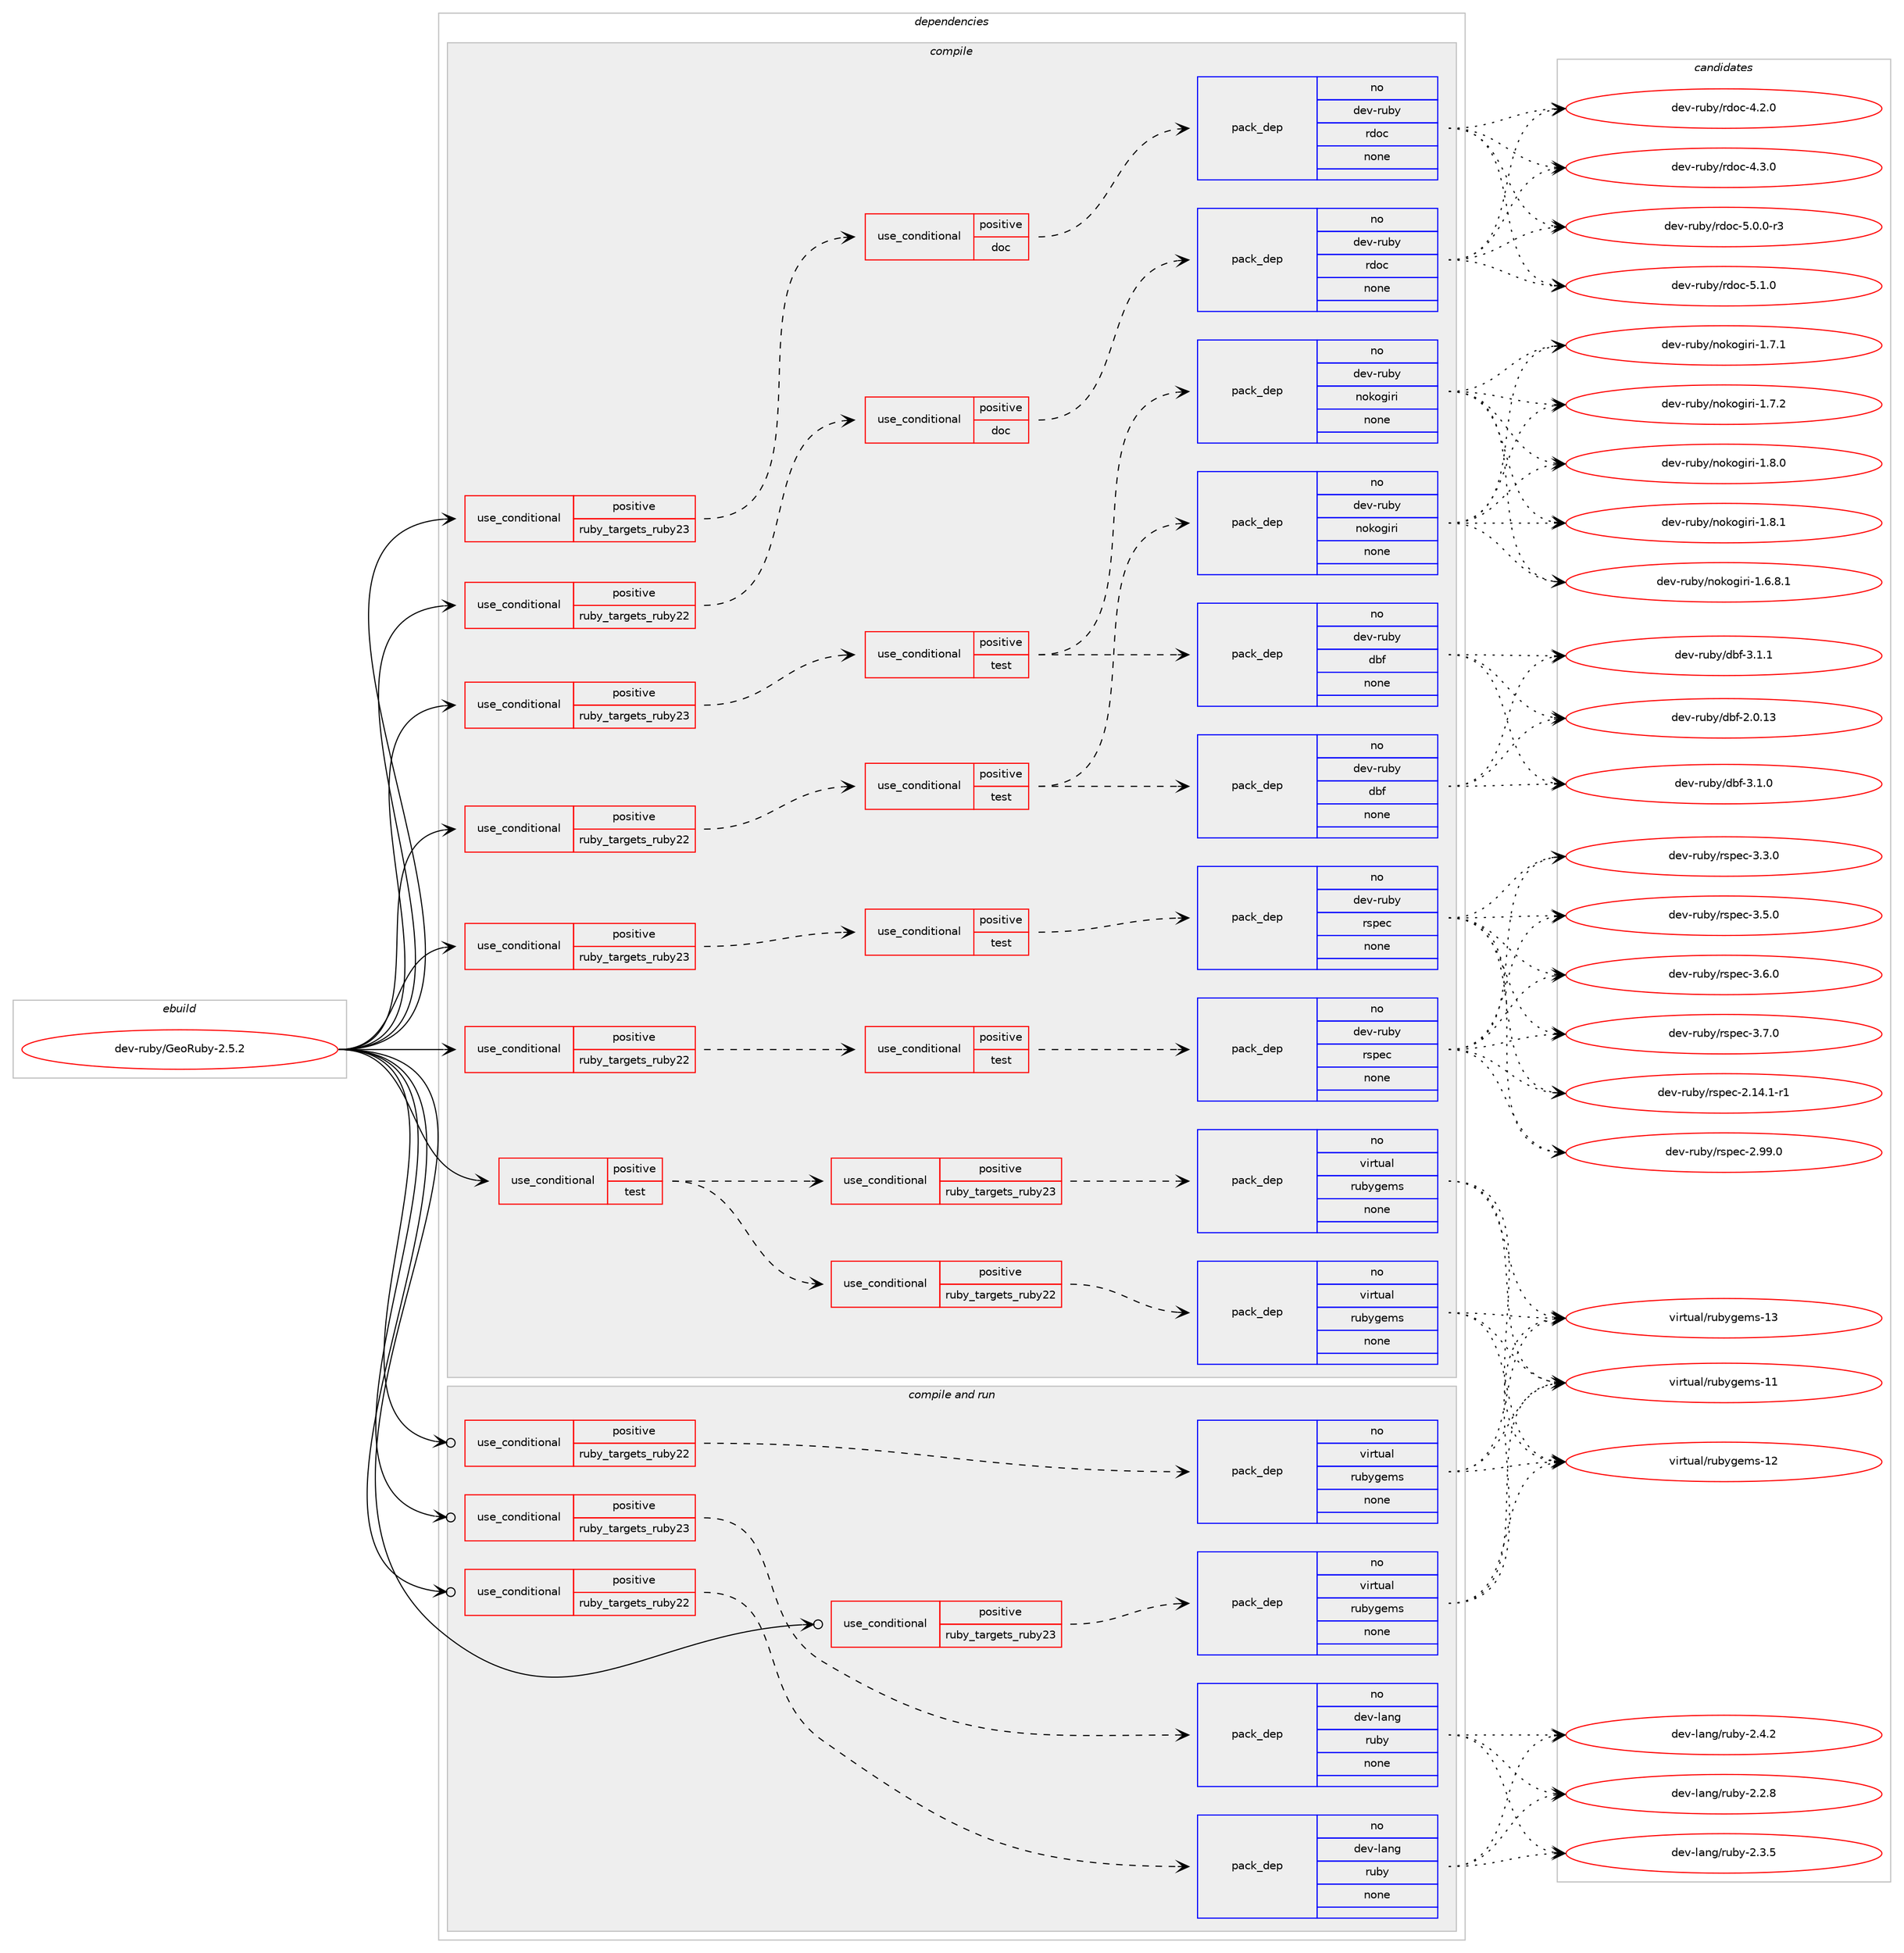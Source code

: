 digraph prolog {

# *************
# Graph options
# *************

newrank=true;
concentrate=true;
compound=true;
graph [rankdir=LR,fontname=Helvetica,fontsize=10,ranksep=1.5];#, ranksep=2.5, nodesep=0.2];
edge  [arrowhead=vee];
node  [fontname=Helvetica,fontsize=10];

# **********
# The ebuild
# **********

subgraph cluster_leftcol {
color=gray;
rank=same;
label=<<i>ebuild</i>>;
id [label="dev-ruby/GeoRuby-2.5.2", color=red, width=4, href="../dev-ruby/GeoRuby-2.5.2.svg"];
}

# ****************
# The dependencies
# ****************

subgraph cluster_midcol {
color=gray;
label=<<i>dependencies</i>>;
subgraph cluster_compile {
fillcolor="#eeeeee";
style=filled;
label=<<i>compile</i>>;
subgraph cond48207 {
dependency219840 [label=<<TABLE BORDER="0" CELLBORDER="1" CELLSPACING="0" CELLPADDING="4"><TR><TD ROWSPAN="3" CELLPADDING="10">use_conditional</TD></TR><TR><TD>positive</TD></TR><TR><TD>ruby_targets_ruby22</TD></TR></TABLE>>, shape=none, color=red];
subgraph cond48208 {
dependency219841 [label=<<TABLE BORDER="0" CELLBORDER="1" CELLSPACING="0" CELLPADDING="4"><TR><TD ROWSPAN="3" CELLPADDING="10">use_conditional</TD></TR><TR><TD>positive</TD></TR><TR><TD>doc</TD></TR></TABLE>>, shape=none, color=red];
subgraph pack167643 {
dependency219842 [label=<<TABLE BORDER="0" CELLBORDER="1" CELLSPACING="0" CELLPADDING="4" WIDTH="220"><TR><TD ROWSPAN="6" CELLPADDING="30">pack_dep</TD></TR><TR><TD WIDTH="110">no</TD></TR><TR><TD>dev-ruby</TD></TR><TR><TD>rdoc</TD></TR><TR><TD>none</TD></TR><TR><TD></TD></TR></TABLE>>, shape=none, color=blue];
}
dependency219841:e -> dependency219842:w [weight=20,style="dashed",arrowhead="vee"];
}
dependency219840:e -> dependency219841:w [weight=20,style="dashed",arrowhead="vee"];
}
id:e -> dependency219840:w [weight=20,style="solid",arrowhead="vee"];
subgraph cond48209 {
dependency219843 [label=<<TABLE BORDER="0" CELLBORDER="1" CELLSPACING="0" CELLPADDING="4"><TR><TD ROWSPAN="3" CELLPADDING="10">use_conditional</TD></TR><TR><TD>positive</TD></TR><TR><TD>ruby_targets_ruby22</TD></TR></TABLE>>, shape=none, color=red];
subgraph cond48210 {
dependency219844 [label=<<TABLE BORDER="0" CELLBORDER="1" CELLSPACING="0" CELLPADDING="4"><TR><TD ROWSPAN="3" CELLPADDING="10">use_conditional</TD></TR><TR><TD>positive</TD></TR><TR><TD>test</TD></TR></TABLE>>, shape=none, color=red];
subgraph pack167644 {
dependency219845 [label=<<TABLE BORDER="0" CELLBORDER="1" CELLSPACING="0" CELLPADDING="4" WIDTH="220"><TR><TD ROWSPAN="6" CELLPADDING="30">pack_dep</TD></TR><TR><TD WIDTH="110">no</TD></TR><TR><TD>dev-ruby</TD></TR><TR><TD>dbf</TD></TR><TR><TD>none</TD></TR><TR><TD></TD></TR></TABLE>>, shape=none, color=blue];
}
dependency219844:e -> dependency219845:w [weight=20,style="dashed",arrowhead="vee"];
subgraph pack167645 {
dependency219846 [label=<<TABLE BORDER="0" CELLBORDER="1" CELLSPACING="0" CELLPADDING="4" WIDTH="220"><TR><TD ROWSPAN="6" CELLPADDING="30">pack_dep</TD></TR><TR><TD WIDTH="110">no</TD></TR><TR><TD>dev-ruby</TD></TR><TR><TD>nokogiri</TD></TR><TR><TD>none</TD></TR><TR><TD></TD></TR></TABLE>>, shape=none, color=blue];
}
dependency219844:e -> dependency219846:w [weight=20,style="dashed",arrowhead="vee"];
}
dependency219843:e -> dependency219844:w [weight=20,style="dashed",arrowhead="vee"];
}
id:e -> dependency219843:w [weight=20,style="solid",arrowhead="vee"];
subgraph cond48211 {
dependency219847 [label=<<TABLE BORDER="0" CELLBORDER="1" CELLSPACING="0" CELLPADDING="4"><TR><TD ROWSPAN="3" CELLPADDING="10">use_conditional</TD></TR><TR><TD>positive</TD></TR><TR><TD>ruby_targets_ruby22</TD></TR></TABLE>>, shape=none, color=red];
subgraph cond48212 {
dependency219848 [label=<<TABLE BORDER="0" CELLBORDER="1" CELLSPACING="0" CELLPADDING="4"><TR><TD ROWSPAN="3" CELLPADDING="10">use_conditional</TD></TR><TR><TD>positive</TD></TR><TR><TD>test</TD></TR></TABLE>>, shape=none, color=red];
subgraph pack167646 {
dependency219849 [label=<<TABLE BORDER="0" CELLBORDER="1" CELLSPACING="0" CELLPADDING="4" WIDTH="220"><TR><TD ROWSPAN="6" CELLPADDING="30">pack_dep</TD></TR><TR><TD WIDTH="110">no</TD></TR><TR><TD>dev-ruby</TD></TR><TR><TD>rspec</TD></TR><TR><TD>none</TD></TR><TR><TD></TD></TR></TABLE>>, shape=none, color=blue];
}
dependency219848:e -> dependency219849:w [weight=20,style="dashed",arrowhead="vee"];
}
dependency219847:e -> dependency219848:w [weight=20,style="dashed",arrowhead="vee"];
}
id:e -> dependency219847:w [weight=20,style="solid",arrowhead="vee"];
subgraph cond48213 {
dependency219850 [label=<<TABLE BORDER="0" CELLBORDER="1" CELLSPACING="0" CELLPADDING="4"><TR><TD ROWSPAN="3" CELLPADDING="10">use_conditional</TD></TR><TR><TD>positive</TD></TR><TR><TD>ruby_targets_ruby23</TD></TR></TABLE>>, shape=none, color=red];
subgraph cond48214 {
dependency219851 [label=<<TABLE BORDER="0" CELLBORDER="1" CELLSPACING="0" CELLPADDING="4"><TR><TD ROWSPAN="3" CELLPADDING="10">use_conditional</TD></TR><TR><TD>positive</TD></TR><TR><TD>doc</TD></TR></TABLE>>, shape=none, color=red];
subgraph pack167647 {
dependency219852 [label=<<TABLE BORDER="0" CELLBORDER="1" CELLSPACING="0" CELLPADDING="4" WIDTH="220"><TR><TD ROWSPAN="6" CELLPADDING="30">pack_dep</TD></TR><TR><TD WIDTH="110">no</TD></TR><TR><TD>dev-ruby</TD></TR><TR><TD>rdoc</TD></TR><TR><TD>none</TD></TR><TR><TD></TD></TR></TABLE>>, shape=none, color=blue];
}
dependency219851:e -> dependency219852:w [weight=20,style="dashed",arrowhead="vee"];
}
dependency219850:e -> dependency219851:w [weight=20,style="dashed",arrowhead="vee"];
}
id:e -> dependency219850:w [weight=20,style="solid",arrowhead="vee"];
subgraph cond48215 {
dependency219853 [label=<<TABLE BORDER="0" CELLBORDER="1" CELLSPACING="0" CELLPADDING="4"><TR><TD ROWSPAN="3" CELLPADDING="10">use_conditional</TD></TR><TR><TD>positive</TD></TR><TR><TD>ruby_targets_ruby23</TD></TR></TABLE>>, shape=none, color=red];
subgraph cond48216 {
dependency219854 [label=<<TABLE BORDER="0" CELLBORDER="1" CELLSPACING="0" CELLPADDING="4"><TR><TD ROWSPAN="3" CELLPADDING="10">use_conditional</TD></TR><TR><TD>positive</TD></TR><TR><TD>test</TD></TR></TABLE>>, shape=none, color=red];
subgraph pack167648 {
dependency219855 [label=<<TABLE BORDER="0" CELLBORDER="1" CELLSPACING="0" CELLPADDING="4" WIDTH="220"><TR><TD ROWSPAN="6" CELLPADDING="30">pack_dep</TD></TR><TR><TD WIDTH="110">no</TD></TR><TR><TD>dev-ruby</TD></TR><TR><TD>dbf</TD></TR><TR><TD>none</TD></TR><TR><TD></TD></TR></TABLE>>, shape=none, color=blue];
}
dependency219854:e -> dependency219855:w [weight=20,style="dashed",arrowhead="vee"];
subgraph pack167649 {
dependency219856 [label=<<TABLE BORDER="0" CELLBORDER="1" CELLSPACING="0" CELLPADDING="4" WIDTH="220"><TR><TD ROWSPAN="6" CELLPADDING="30">pack_dep</TD></TR><TR><TD WIDTH="110">no</TD></TR><TR><TD>dev-ruby</TD></TR><TR><TD>nokogiri</TD></TR><TR><TD>none</TD></TR><TR><TD></TD></TR></TABLE>>, shape=none, color=blue];
}
dependency219854:e -> dependency219856:w [weight=20,style="dashed",arrowhead="vee"];
}
dependency219853:e -> dependency219854:w [weight=20,style="dashed",arrowhead="vee"];
}
id:e -> dependency219853:w [weight=20,style="solid",arrowhead="vee"];
subgraph cond48217 {
dependency219857 [label=<<TABLE BORDER="0" CELLBORDER="1" CELLSPACING="0" CELLPADDING="4"><TR><TD ROWSPAN="3" CELLPADDING="10">use_conditional</TD></TR><TR><TD>positive</TD></TR><TR><TD>ruby_targets_ruby23</TD></TR></TABLE>>, shape=none, color=red];
subgraph cond48218 {
dependency219858 [label=<<TABLE BORDER="0" CELLBORDER="1" CELLSPACING="0" CELLPADDING="4"><TR><TD ROWSPAN="3" CELLPADDING="10">use_conditional</TD></TR><TR><TD>positive</TD></TR><TR><TD>test</TD></TR></TABLE>>, shape=none, color=red];
subgraph pack167650 {
dependency219859 [label=<<TABLE BORDER="0" CELLBORDER="1" CELLSPACING="0" CELLPADDING="4" WIDTH="220"><TR><TD ROWSPAN="6" CELLPADDING="30">pack_dep</TD></TR><TR><TD WIDTH="110">no</TD></TR><TR><TD>dev-ruby</TD></TR><TR><TD>rspec</TD></TR><TR><TD>none</TD></TR><TR><TD></TD></TR></TABLE>>, shape=none, color=blue];
}
dependency219858:e -> dependency219859:w [weight=20,style="dashed",arrowhead="vee"];
}
dependency219857:e -> dependency219858:w [weight=20,style="dashed",arrowhead="vee"];
}
id:e -> dependency219857:w [weight=20,style="solid",arrowhead="vee"];
subgraph cond48219 {
dependency219860 [label=<<TABLE BORDER="0" CELLBORDER="1" CELLSPACING="0" CELLPADDING="4"><TR><TD ROWSPAN="3" CELLPADDING="10">use_conditional</TD></TR><TR><TD>positive</TD></TR><TR><TD>test</TD></TR></TABLE>>, shape=none, color=red];
subgraph cond48220 {
dependency219861 [label=<<TABLE BORDER="0" CELLBORDER="1" CELLSPACING="0" CELLPADDING="4"><TR><TD ROWSPAN="3" CELLPADDING="10">use_conditional</TD></TR><TR><TD>positive</TD></TR><TR><TD>ruby_targets_ruby22</TD></TR></TABLE>>, shape=none, color=red];
subgraph pack167651 {
dependency219862 [label=<<TABLE BORDER="0" CELLBORDER="1" CELLSPACING="0" CELLPADDING="4" WIDTH="220"><TR><TD ROWSPAN="6" CELLPADDING="30">pack_dep</TD></TR><TR><TD WIDTH="110">no</TD></TR><TR><TD>virtual</TD></TR><TR><TD>rubygems</TD></TR><TR><TD>none</TD></TR><TR><TD></TD></TR></TABLE>>, shape=none, color=blue];
}
dependency219861:e -> dependency219862:w [weight=20,style="dashed",arrowhead="vee"];
}
dependency219860:e -> dependency219861:w [weight=20,style="dashed",arrowhead="vee"];
subgraph cond48221 {
dependency219863 [label=<<TABLE BORDER="0" CELLBORDER="1" CELLSPACING="0" CELLPADDING="4"><TR><TD ROWSPAN="3" CELLPADDING="10">use_conditional</TD></TR><TR><TD>positive</TD></TR><TR><TD>ruby_targets_ruby23</TD></TR></TABLE>>, shape=none, color=red];
subgraph pack167652 {
dependency219864 [label=<<TABLE BORDER="0" CELLBORDER="1" CELLSPACING="0" CELLPADDING="4" WIDTH="220"><TR><TD ROWSPAN="6" CELLPADDING="30">pack_dep</TD></TR><TR><TD WIDTH="110">no</TD></TR><TR><TD>virtual</TD></TR><TR><TD>rubygems</TD></TR><TR><TD>none</TD></TR><TR><TD></TD></TR></TABLE>>, shape=none, color=blue];
}
dependency219863:e -> dependency219864:w [weight=20,style="dashed",arrowhead="vee"];
}
dependency219860:e -> dependency219863:w [weight=20,style="dashed",arrowhead="vee"];
}
id:e -> dependency219860:w [weight=20,style="solid",arrowhead="vee"];
}
subgraph cluster_compileandrun {
fillcolor="#eeeeee";
style=filled;
label=<<i>compile and run</i>>;
subgraph cond48222 {
dependency219865 [label=<<TABLE BORDER="0" CELLBORDER="1" CELLSPACING="0" CELLPADDING="4"><TR><TD ROWSPAN="3" CELLPADDING="10">use_conditional</TD></TR><TR><TD>positive</TD></TR><TR><TD>ruby_targets_ruby22</TD></TR></TABLE>>, shape=none, color=red];
subgraph pack167653 {
dependency219866 [label=<<TABLE BORDER="0" CELLBORDER="1" CELLSPACING="0" CELLPADDING="4" WIDTH="220"><TR><TD ROWSPAN="6" CELLPADDING="30">pack_dep</TD></TR><TR><TD WIDTH="110">no</TD></TR><TR><TD>dev-lang</TD></TR><TR><TD>ruby</TD></TR><TR><TD>none</TD></TR><TR><TD></TD></TR></TABLE>>, shape=none, color=blue];
}
dependency219865:e -> dependency219866:w [weight=20,style="dashed",arrowhead="vee"];
}
id:e -> dependency219865:w [weight=20,style="solid",arrowhead="odotvee"];
subgraph cond48223 {
dependency219867 [label=<<TABLE BORDER="0" CELLBORDER="1" CELLSPACING="0" CELLPADDING="4"><TR><TD ROWSPAN="3" CELLPADDING="10">use_conditional</TD></TR><TR><TD>positive</TD></TR><TR><TD>ruby_targets_ruby22</TD></TR></TABLE>>, shape=none, color=red];
subgraph pack167654 {
dependency219868 [label=<<TABLE BORDER="0" CELLBORDER="1" CELLSPACING="0" CELLPADDING="4" WIDTH="220"><TR><TD ROWSPAN="6" CELLPADDING="30">pack_dep</TD></TR><TR><TD WIDTH="110">no</TD></TR><TR><TD>virtual</TD></TR><TR><TD>rubygems</TD></TR><TR><TD>none</TD></TR><TR><TD></TD></TR></TABLE>>, shape=none, color=blue];
}
dependency219867:e -> dependency219868:w [weight=20,style="dashed",arrowhead="vee"];
}
id:e -> dependency219867:w [weight=20,style="solid",arrowhead="odotvee"];
subgraph cond48224 {
dependency219869 [label=<<TABLE BORDER="0" CELLBORDER="1" CELLSPACING="0" CELLPADDING="4"><TR><TD ROWSPAN="3" CELLPADDING="10">use_conditional</TD></TR><TR><TD>positive</TD></TR><TR><TD>ruby_targets_ruby23</TD></TR></TABLE>>, shape=none, color=red];
subgraph pack167655 {
dependency219870 [label=<<TABLE BORDER="0" CELLBORDER="1" CELLSPACING="0" CELLPADDING="4" WIDTH="220"><TR><TD ROWSPAN="6" CELLPADDING="30">pack_dep</TD></TR><TR><TD WIDTH="110">no</TD></TR><TR><TD>dev-lang</TD></TR><TR><TD>ruby</TD></TR><TR><TD>none</TD></TR><TR><TD></TD></TR></TABLE>>, shape=none, color=blue];
}
dependency219869:e -> dependency219870:w [weight=20,style="dashed",arrowhead="vee"];
}
id:e -> dependency219869:w [weight=20,style="solid",arrowhead="odotvee"];
subgraph cond48225 {
dependency219871 [label=<<TABLE BORDER="0" CELLBORDER="1" CELLSPACING="0" CELLPADDING="4"><TR><TD ROWSPAN="3" CELLPADDING="10">use_conditional</TD></TR><TR><TD>positive</TD></TR><TR><TD>ruby_targets_ruby23</TD></TR></TABLE>>, shape=none, color=red];
subgraph pack167656 {
dependency219872 [label=<<TABLE BORDER="0" CELLBORDER="1" CELLSPACING="0" CELLPADDING="4" WIDTH="220"><TR><TD ROWSPAN="6" CELLPADDING="30">pack_dep</TD></TR><TR><TD WIDTH="110">no</TD></TR><TR><TD>virtual</TD></TR><TR><TD>rubygems</TD></TR><TR><TD>none</TD></TR><TR><TD></TD></TR></TABLE>>, shape=none, color=blue];
}
dependency219871:e -> dependency219872:w [weight=20,style="dashed",arrowhead="vee"];
}
id:e -> dependency219871:w [weight=20,style="solid",arrowhead="odotvee"];
}
subgraph cluster_run {
fillcolor="#eeeeee";
style=filled;
label=<<i>run</i>>;
}
}

# **************
# The candidates
# **************

subgraph cluster_choices {
rank=same;
color=gray;
label=<<i>candidates</i>>;

subgraph choice167643 {
color=black;
nodesep=1;
choice10010111845114117981214711410011199455246504648 [label="dev-ruby/rdoc-4.2.0", color=red, width=4,href="../dev-ruby/rdoc-4.2.0.svg"];
choice10010111845114117981214711410011199455246514648 [label="dev-ruby/rdoc-4.3.0", color=red, width=4,href="../dev-ruby/rdoc-4.3.0.svg"];
choice100101118451141179812147114100111994553464846484511451 [label="dev-ruby/rdoc-5.0.0-r3", color=red, width=4,href="../dev-ruby/rdoc-5.0.0-r3.svg"];
choice10010111845114117981214711410011199455346494648 [label="dev-ruby/rdoc-5.1.0", color=red, width=4,href="../dev-ruby/rdoc-5.1.0.svg"];
dependency219842:e -> choice10010111845114117981214711410011199455246504648:w [style=dotted,weight="100"];
dependency219842:e -> choice10010111845114117981214711410011199455246514648:w [style=dotted,weight="100"];
dependency219842:e -> choice100101118451141179812147114100111994553464846484511451:w [style=dotted,weight="100"];
dependency219842:e -> choice10010111845114117981214711410011199455346494648:w [style=dotted,weight="100"];
}
subgraph choice167644 {
color=black;
nodesep=1;
choice1001011184511411798121471009810245504648464951 [label="dev-ruby/dbf-2.0.13", color=red, width=4,href="../dev-ruby/dbf-2.0.13.svg"];
choice10010111845114117981214710098102455146494648 [label="dev-ruby/dbf-3.1.0", color=red, width=4,href="../dev-ruby/dbf-3.1.0.svg"];
choice10010111845114117981214710098102455146494649 [label="dev-ruby/dbf-3.1.1", color=red, width=4,href="../dev-ruby/dbf-3.1.1.svg"];
dependency219845:e -> choice1001011184511411798121471009810245504648464951:w [style=dotted,weight="100"];
dependency219845:e -> choice10010111845114117981214710098102455146494648:w [style=dotted,weight="100"];
dependency219845:e -> choice10010111845114117981214710098102455146494649:w [style=dotted,weight="100"];
}
subgraph choice167645 {
color=black;
nodesep=1;
choice1001011184511411798121471101111071111031051141054549465446564649 [label="dev-ruby/nokogiri-1.6.8.1", color=red, width=4,href="../dev-ruby/nokogiri-1.6.8.1.svg"];
choice100101118451141179812147110111107111103105114105454946554649 [label="dev-ruby/nokogiri-1.7.1", color=red, width=4,href="../dev-ruby/nokogiri-1.7.1.svg"];
choice100101118451141179812147110111107111103105114105454946554650 [label="dev-ruby/nokogiri-1.7.2", color=red, width=4,href="../dev-ruby/nokogiri-1.7.2.svg"];
choice100101118451141179812147110111107111103105114105454946564648 [label="dev-ruby/nokogiri-1.8.0", color=red, width=4,href="../dev-ruby/nokogiri-1.8.0.svg"];
choice100101118451141179812147110111107111103105114105454946564649 [label="dev-ruby/nokogiri-1.8.1", color=red, width=4,href="../dev-ruby/nokogiri-1.8.1.svg"];
dependency219846:e -> choice1001011184511411798121471101111071111031051141054549465446564649:w [style=dotted,weight="100"];
dependency219846:e -> choice100101118451141179812147110111107111103105114105454946554649:w [style=dotted,weight="100"];
dependency219846:e -> choice100101118451141179812147110111107111103105114105454946554650:w [style=dotted,weight="100"];
dependency219846:e -> choice100101118451141179812147110111107111103105114105454946564648:w [style=dotted,weight="100"];
dependency219846:e -> choice100101118451141179812147110111107111103105114105454946564649:w [style=dotted,weight="100"];
}
subgraph choice167646 {
color=black;
nodesep=1;
choice10010111845114117981214711411511210199455046495246494511449 [label="dev-ruby/rspec-2.14.1-r1", color=red, width=4,href="../dev-ruby/rspec-2.14.1-r1.svg"];
choice1001011184511411798121471141151121019945504657574648 [label="dev-ruby/rspec-2.99.0", color=red, width=4,href="../dev-ruby/rspec-2.99.0.svg"];
choice10010111845114117981214711411511210199455146514648 [label="dev-ruby/rspec-3.3.0", color=red, width=4,href="../dev-ruby/rspec-3.3.0.svg"];
choice10010111845114117981214711411511210199455146534648 [label="dev-ruby/rspec-3.5.0", color=red, width=4,href="../dev-ruby/rspec-3.5.0.svg"];
choice10010111845114117981214711411511210199455146544648 [label="dev-ruby/rspec-3.6.0", color=red, width=4,href="../dev-ruby/rspec-3.6.0.svg"];
choice10010111845114117981214711411511210199455146554648 [label="dev-ruby/rspec-3.7.0", color=red, width=4,href="../dev-ruby/rspec-3.7.0.svg"];
dependency219849:e -> choice10010111845114117981214711411511210199455046495246494511449:w [style=dotted,weight="100"];
dependency219849:e -> choice1001011184511411798121471141151121019945504657574648:w [style=dotted,weight="100"];
dependency219849:e -> choice10010111845114117981214711411511210199455146514648:w [style=dotted,weight="100"];
dependency219849:e -> choice10010111845114117981214711411511210199455146534648:w [style=dotted,weight="100"];
dependency219849:e -> choice10010111845114117981214711411511210199455146544648:w [style=dotted,weight="100"];
dependency219849:e -> choice10010111845114117981214711411511210199455146554648:w [style=dotted,weight="100"];
}
subgraph choice167647 {
color=black;
nodesep=1;
choice10010111845114117981214711410011199455246504648 [label="dev-ruby/rdoc-4.2.0", color=red, width=4,href="../dev-ruby/rdoc-4.2.0.svg"];
choice10010111845114117981214711410011199455246514648 [label="dev-ruby/rdoc-4.3.0", color=red, width=4,href="../dev-ruby/rdoc-4.3.0.svg"];
choice100101118451141179812147114100111994553464846484511451 [label="dev-ruby/rdoc-5.0.0-r3", color=red, width=4,href="../dev-ruby/rdoc-5.0.0-r3.svg"];
choice10010111845114117981214711410011199455346494648 [label="dev-ruby/rdoc-5.1.0", color=red, width=4,href="../dev-ruby/rdoc-5.1.0.svg"];
dependency219852:e -> choice10010111845114117981214711410011199455246504648:w [style=dotted,weight="100"];
dependency219852:e -> choice10010111845114117981214711410011199455246514648:w [style=dotted,weight="100"];
dependency219852:e -> choice100101118451141179812147114100111994553464846484511451:w [style=dotted,weight="100"];
dependency219852:e -> choice10010111845114117981214711410011199455346494648:w [style=dotted,weight="100"];
}
subgraph choice167648 {
color=black;
nodesep=1;
choice1001011184511411798121471009810245504648464951 [label="dev-ruby/dbf-2.0.13", color=red, width=4,href="../dev-ruby/dbf-2.0.13.svg"];
choice10010111845114117981214710098102455146494648 [label="dev-ruby/dbf-3.1.0", color=red, width=4,href="../dev-ruby/dbf-3.1.0.svg"];
choice10010111845114117981214710098102455146494649 [label="dev-ruby/dbf-3.1.1", color=red, width=4,href="../dev-ruby/dbf-3.1.1.svg"];
dependency219855:e -> choice1001011184511411798121471009810245504648464951:w [style=dotted,weight="100"];
dependency219855:e -> choice10010111845114117981214710098102455146494648:w [style=dotted,weight="100"];
dependency219855:e -> choice10010111845114117981214710098102455146494649:w [style=dotted,weight="100"];
}
subgraph choice167649 {
color=black;
nodesep=1;
choice1001011184511411798121471101111071111031051141054549465446564649 [label="dev-ruby/nokogiri-1.6.8.1", color=red, width=4,href="../dev-ruby/nokogiri-1.6.8.1.svg"];
choice100101118451141179812147110111107111103105114105454946554649 [label="dev-ruby/nokogiri-1.7.1", color=red, width=4,href="../dev-ruby/nokogiri-1.7.1.svg"];
choice100101118451141179812147110111107111103105114105454946554650 [label="dev-ruby/nokogiri-1.7.2", color=red, width=4,href="../dev-ruby/nokogiri-1.7.2.svg"];
choice100101118451141179812147110111107111103105114105454946564648 [label="dev-ruby/nokogiri-1.8.0", color=red, width=4,href="../dev-ruby/nokogiri-1.8.0.svg"];
choice100101118451141179812147110111107111103105114105454946564649 [label="dev-ruby/nokogiri-1.8.1", color=red, width=4,href="../dev-ruby/nokogiri-1.8.1.svg"];
dependency219856:e -> choice1001011184511411798121471101111071111031051141054549465446564649:w [style=dotted,weight="100"];
dependency219856:e -> choice100101118451141179812147110111107111103105114105454946554649:w [style=dotted,weight="100"];
dependency219856:e -> choice100101118451141179812147110111107111103105114105454946554650:w [style=dotted,weight="100"];
dependency219856:e -> choice100101118451141179812147110111107111103105114105454946564648:w [style=dotted,weight="100"];
dependency219856:e -> choice100101118451141179812147110111107111103105114105454946564649:w [style=dotted,weight="100"];
}
subgraph choice167650 {
color=black;
nodesep=1;
choice10010111845114117981214711411511210199455046495246494511449 [label="dev-ruby/rspec-2.14.1-r1", color=red, width=4,href="../dev-ruby/rspec-2.14.1-r1.svg"];
choice1001011184511411798121471141151121019945504657574648 [label="dev-ruby/rspec-2.99.0", color=red, width=4,href="../dev-ruby/rspec-2.99.0.svg"];
choice10010111845114117981214711411511210199455146514648 [label="dev-ruby/rspec-3.3.0", color=red, width=4,href="../dev-ruby/rspec-3.3.0.svg"];
choice10010111845114117981214711411511210199455146534648 [label="dev-ruby/rspec-3.5.0", color=red, width=4,href="../dev-ruby/rspec-3.5.0.svg"];
choice10010111845114117981214711411511210199455146544648 [label="dev-ruby/rspec-3.6.0", color=red, width=4,href="../dev-ruby/rspec-3.6.0.svg"];
choice10010111845114117981214711411511210199455146554648 [label="dev-ruby/rspec-3.7.0", color=red, width=4,href="../dev-ruby/rspec-3.7.0.svg"];
dependency219859:e -> choice10010111845114117981214711411511210199455046495246494511449:w [style=dotted,weight="100"];
dependency219859:e -> choice1001011184511411798121471141151121019945504657574648:w [style=dotted,weight="100"];
dependency219859:e -> choice10010111845114117981214711411511210199455146514648:w [style=dotted,weight="100"];
dependency219859:e -> choice10010111845114117981214711411511210199455146534648:w [style=dotted,weight="100"];
dependency219859:e -> choice10010111845114117981214711411511210199455146544648:w [style=dotted,weight="100"];
dependency219859:e -> choice10010111845114117981214711411511210199455146554648:w [style=dotted,weight="100"];
}
subgraph choice167651 {
color=black;
nodesep=1;
choice118105114116117971084711411798121103101109115454949 [label="virtual/rubygems-11", color=red, width=4,href="../virtual/rubygems-11.svg"];
choice118105114116117971084711411798121103101109115454950 [label="virtual/rubygems-12", color=red, width=4,href="../virtual/rubygems-12.svg"];
choice118105114116117971084711411798121103101109115454951 [label="virtual/rubygems-13", color=red, width=4,href="../virtual/rubygems-13.svg"];
dependency219862:e -> choice118105114116117971084711411798121103101109115454949:w [style=dotted,weight="100"];
dependency219862:e -> choice118105114116117971084711411798121103101109115454950:w [style=dotted,weight="100"];
dependency219862:e -> choice118105114116117971084711411798121103101109115454951:w [style=dotted,weight="100"];
}
subgraph choice167652 {
color=black;
nodesep=1;
choice118105114116117971084711411798121103101109115454949 [label="virtual/rubygems-11", color=red, width=4,href="../virtual/rubygems-11.svg"];
choice118105114116117971084711411798121103101109115454950 [label="virtual/rubygems-12", color=red, width=4,href="../virtual/rubygems-12.svg"];
choice118105114116117971084711411798121103101109115454951 [label="virtual/rubygems-13", color=red, width=4,href="../virtual/rubygems-13.svg"];
dependency219864:e -> choice118105114116117971084711411798121103101109115454949:w [style=dotted,weight="100"];
dependency219864:e -> choice118105114116117971084711411798121103101109115454950:w [style=dotted,weight="100"];
dependency219864:e -> choice118105114116117971084711411798121103101109115454951:w [style=dotted,weight="100"];
}
subgraph choice167653 {
color=black;
nodesep=1;
choice10010111845108971101034711411798121455046504656 [label="dev-lang/ruby-2.2.8", color=red, width=4,href="../dev-lang/ruby-2.2.8.svg"];
choice10010111845108971101034711411798121455046514653 [label="dev-lang/ruby-2.3.5", color=red, width=4,href="../dev-lang/ruby-2.3.5.svg"];
choice10010111845108971101034711411798121455046524650 [label="dev-lang/ruby-2.4.2", color=red, width=4,href="../dev-lang/ruby-2.4.2.svg"];
dependency219866:e -> choice10010111845108971101034711411798121455046504656:w [style=dotted,weight="100"];
dependency219866:e -> choice10010111845108971101034711411798121455046514653:w [style=dotted,weight="100"];
dependency219866:e -> choice10010111845108971101034711411798121455046524650:w [style=dotted,weight="100"];
}
subgraph choice167654 {
color=black;
nodesep=1;
choice118105114116117971084711411798121103101109115454949 [label="virtual/rubygems-11", color=red, width=4,href="../virtual/rubygems-11.svg"];
choice118105114116117971084711411798121103101109115454950 [label="virtual/rubygems-12", color=red, width=4,href="../virtual/rubygems-12.svg"];
choice118105114116117971084711411798121103101109115454951 [label="virtual/rubygems-13", color=red, width=4,href="../virtual/rubygems-13.svg"];
dependency219868:e -> choice118105114116117971084711411798121103101109115454949:w [style=dotted,weight="100"];
dependency219868:e -> choice118105114116117971084711411798121103101109115454950:w [style=dotted,weight="100"];
dependency219868:e -> choice118105114116117971084711411798121103101109115454951:w [style=dotted,weight="100"];
}
subgraph choice167655 {
color=black;
nodesep=1;
choice10010111845108971101034711411798121455046504656 [label="dev-lang/ruby-2.2.8", color=red, width=4,href="../dev-lang/ruby-2.2.8.svg"];
choice10010111845108971101034711411798121455046514653 [label="dev-lang/ruby-2.3.5", color=red, width=4,href="../dev-lang/ruby-2.3.5.svg"];
choice10010111845108971101034711411798121455046524650 [label="dev-lang/ruby-2.4.2", color=red, width=4,href="../dev-lang/ruby-2.4.2.svg"];
dependency219870:e -> choice10010111845108971101034711411798121455046504656:w [style=dotted,weight="100"];
dependency219870:e -> choice10010111845108971101034711411798121455046514653:w [style=dotted,weight="100"];
dependency219870:e -> choice10010111845108971101034711411798121455046524650:w [style=dotted,weight="100"];
}
subgraph choice167656 {
color=black;
nodesep=1;
choice118105114116117971084711411798121103101109115454949 [label="virtual/rubygems-11", color=red, width=4,href="../virtual/rubygems-11.svg"];
choice118105114116117971084711411798121103101109115454950 [label="virtual/rubygems-12", color=red, width=4,href="../virtual/rubygems-12.svg"];
choice118105114116117971084711411798121103101109115454951 [label="virtual/rubygems-13", color=red, width=4,href="../virtual/rubygems-13.svg"];
dependency219872:e -> choice118105114116117971084711411798121103101109115454949:w [style=dotted,weight="100"];
dependency219872:e -> choice118105114116117971084711411798121103101109115454950:w [style=dotted,weight="100"];
dependency219872:e -> choice118105114116117971084711411798121103101109115454951:w [style=dotted,weight="100"];
}
}

}
